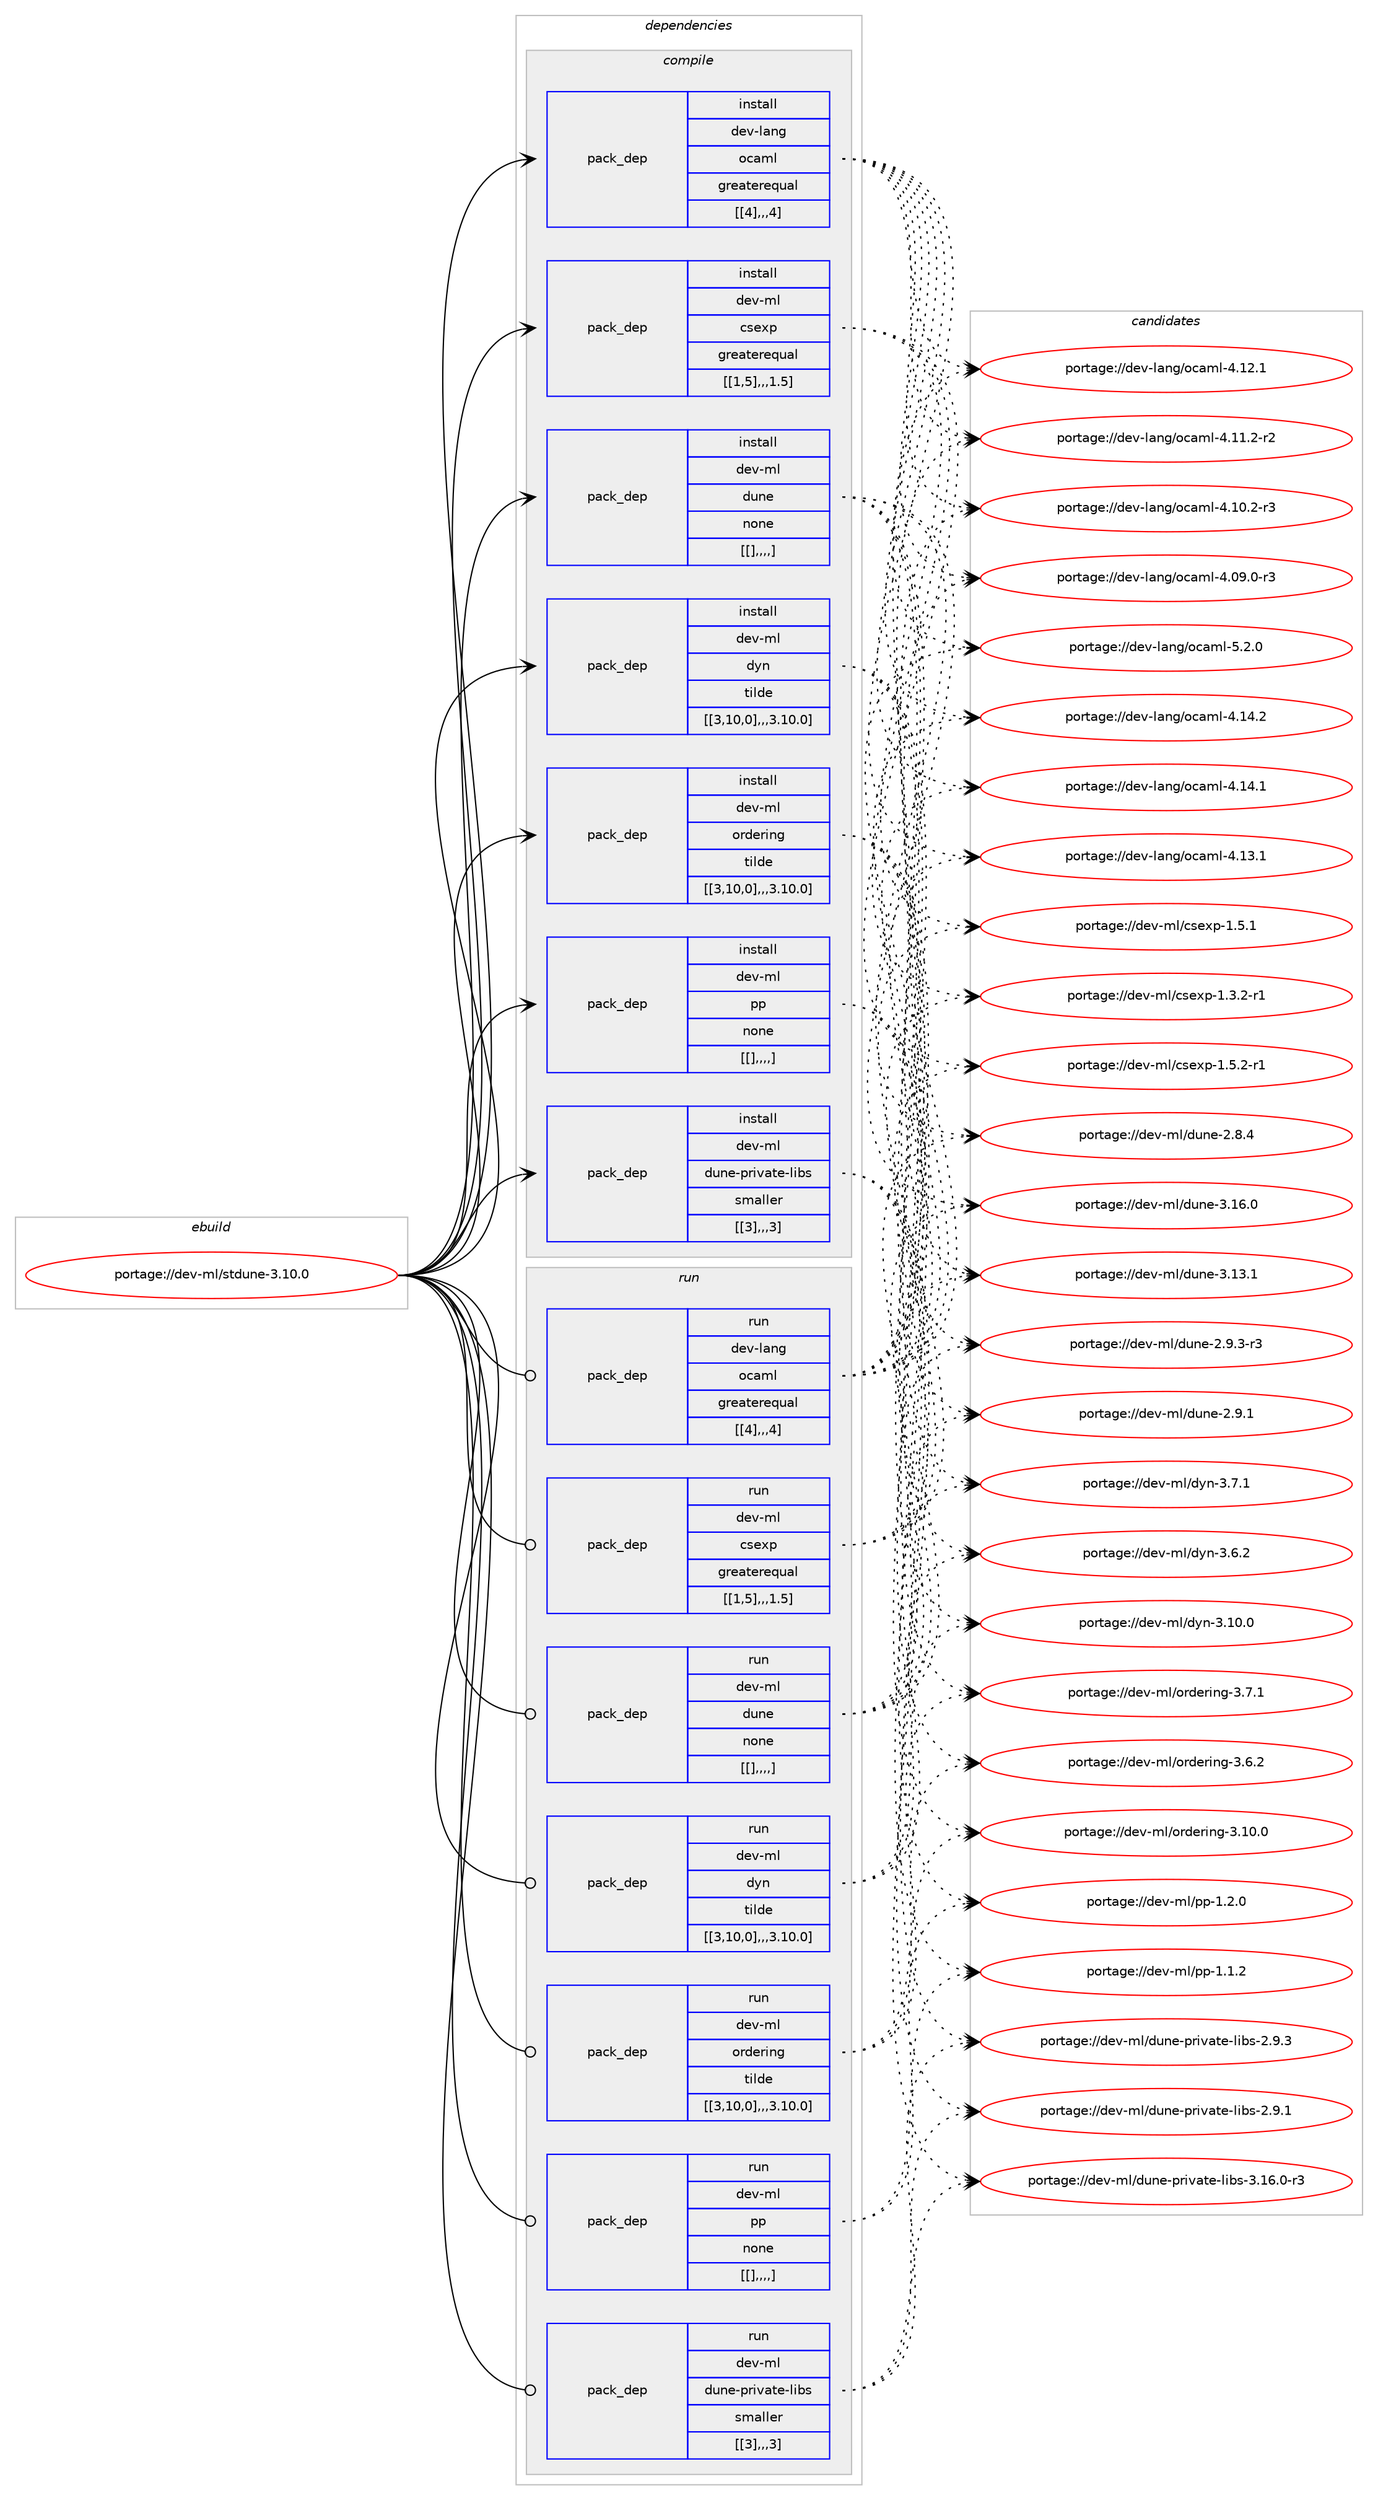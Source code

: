 digraph prolog {

# *************
# Graph options
# *************

newrank=true;
concentrate=true;
compound=true;
graph [rankdir=LR,fontname=Helvetica,fontsize=10,ranksep=1.5];#, ranksep=2.5, nodesep=0.2];
edge  [arrowhead=vee];
node  [fontname=Helvetica,fontsize=10];

# **********
# The ebuild
# **********

subgraph cluster_leftcol {
color=gray;
label=<<i>ebuild</i>>;
id [label="portage://dev-ml/stdune-3.10.0", color=red, width=4, href="../dev-ml/stdune-3.10.0.svg"];
}

# ****************
# The dependencies
# ****************

subgraph cluster_midcol {
color=gray;
label=<<i>dependencies</i>>;
subgraph cluster_compile {
fillcolor="#eeeeee";
style=filled;
label=<<i>compile</i>>;
subgraph pack94487 {
dependency126438 [label=<<TABLE BORDER="0" CELLBORDER="1" CELLSPACING="0" CELLPADDING="4" WIDTH="220"><TR><TD ROWSPAN="6" CELLPADDING="30">pack_dep</TD></TR><TR><TD WIDTH="110">install</TD></TR><TR><TD>dev-lang</TD></TR><TR><TD>ocaml</TD></TR><TR><TD>greaterequal</TD></TR><TR><TD>[[4],,,4]</TD></TR></TABLE>>, shape=none, color=blue];
}
id:e -> dependency126438:w [weight=20,style="solid",arrowhead="vee"];
subgraph pack94488 {
dependency126439 [label=<<TABLE BORDER="0" CELLBORDER="1" CELLSPACING="0" CELLPADDING="4" WIDTH="220"><TR><TD ROWSPAN="6" CELLPADDING="30">pack_dep</TD></TR><TR><TD WIDTH="110">install</TD></TR><TR><TD>dev-ml</TD></TR><TR><TD>csexp</TD></TR><TR><TD>greaterequal</TD></TR><TR><TD>[[1,5],,,1.5]</TD></TR></TABLE>>, shape=none, color=blue];
}
id:e -> dependency126439:w [weight=20,style="solid",arrowhead="vee"];
subgraph pack94489 {
dependency126440 [label=<<TABLE BORDER="0" CELLBORDER="1" CELLSPACING="0" CELLPADDING="4" WIDTH="220"><TR><TD ROWSPAN="6" CELLPADDING="30">pack_dep</TD></TR><TR><TD WIDTH="110">install</TD></TR><TR><TD>dev-ml</TD></TR><TR><TD>dune</TD></TR><TR><TD>none</TD></TR><TR><TD>[[],,,,]</TD></TR></TABLE>>, shape=none, color=blue];
}
id:e -> dependency126440:w [weight=20,style="solid",arrowhead="vee"];
subgraph pack94490 {
dependency126441 [label=<<TABLE BORDER="0" CELLBORDER="1" CELLSPACING="0" CELLPADDING="4" WIDTH="220"><TR><TD ROWSPAN="6" CELLPADDING="30">pack_dep</TD></TR><TR><TD WIDTH="110">install</TD></TR><TR><TD>dev-ml</TD></TR><TR><TD>dyn</TD></TR><TR><TD>tilde</TD></TR><TR><TD>[[3,10,0],,,3.10.0]</TD></TR></TABLE>>, shape=none, color=blue];
}
id:e -> dependency126441:w [weight=20,style="solid",arrowhead="vee"];
subgraph pack94491 {
dependency126442 [label=<<TABLE BORDER="0" CELLBORDER="1" CELLSPACING="0" CELLPADDING="4" WIDTH="220"><TR><TD ROWSPAN="6" CELLPADDING="30">pack_dep</TD></TR><TR><TD WIDTH="110">install</TD></TR><TR><TD>dev-ml</TD></TR><TR><TD>ordering</TD></TR><TR><TD>tilde</TD></TR><TR><TD>[[3,10,0],,,3.10.0]</TD></TR></TABLE>>, shape=none, color=blue];
}
id:e -> dependency126442:w [weight=20,style="solid",arrowhead="vee"];
subgraph pack94492 {
dependency126443 [label=<<TABLE BORDER="0" CELLBORDER="1" CELLSPACING="0" CELLPADDING="4" WIDTH="220"><TR><TD ROWSPAN="6" CELLPADDING="30">pack_dep</TD></TR><TR><TD WIDTH="110">install</TD></TR><TR><TD>dev-ml</TD></TR><TR><TD>pp</TD></TR><TR><TD>none</TD></TR><TR><TD>[[],,,,]</TD></TR></TABLE>>, shape=none, color=blue];
}
id:e -> dependency126443:w [weight=20,style="solid",arrowhead="vee"];
subgraph pack94493 {
dependency126444 [label=<<TABLE BORDER="0" CELLBORDER="1" CELLSPACING="0" CELLPADDING="4" WIDTH="220"><TR><TD ROWSPAN="6" CELLPADDING="30">pack_dep</TD></TR><TR><TD WIDTH="110">install</TD></TR><TR><TD>dev-ml</TD></TR><TR><TD>dune-private-libs</TD></TR><TR><TD>smaller</TD></TR><TR><TD>[[3],,,3]</TD></TR></TABLE>>, shape=none, color=blue];
}
id:e -> dependency126444:w [weight=20,style="solid",arrowhead="vee"];
}
subgraph cluster_compileandrun {
fillcolor="#eeeeee";
style=filled;
label=<<i>compile and run</i>>;
}
subgraph cluster_run {
fillcolor="#eeeeee";
style=filled;
label=<<i>run</i>>;
subgraph pack94494 {
dependency126445 [label=<<TABLE BORDER="0" CELLBORDER="1" CELLSPACING="0" CELLPADDING="4" WIDTH="220"><TR><TD ROWSPAN="6" CELLPADDING="30">pack_dep</TD></TR><TR><TD WIDTH="110">run</TD></TR><TR><TD>dev-lang</TD></TR><TR><TD>ocaml</TD></TR><TR><TD>greaterequal</TD></TR><TR><TD>[[4],,,4]</TD></TR></TABLE>>, shape=none, color=blue];
}
id:e -> dependency126445:w [weight=20,style="solid",arrowhead="odot"];
subgraph pack94495 {
dependency126446 [label=<<TABLE BORDER="0" CELLBORDER="1" CELLSPACING="0" CELLPADDING="4" WIDTH="220"><TR><TD ROWSPAN="6" CELLPADDING="30">pack_dep</TD></TR><TR><TD WIDTH="110">run</TD></TR><TR><TD>dev-ml</TD></TR><TR><TD>csexp</TD></TR><TR><TD>greaterequal</TD></TR><TR><TD>[[1,5],,,1.5]</TD></TR></TABLE>>, shape=none, color=blue];
}
id:e -> dependency126446:w [weight=20,style="solid",arrowhead="odot"];
subgraph pack94496 {
dependency126447 [label=<<TABLE BORDER="0" CELLBORDER="1" CELLSPACING="0" CELLPADDING="4" WIDTH="220"><TR><TD ROWSPAN="6" CELLPADDING="30">pack_dep</TD></TR><TR><TD WIDTH="110">run</TD></TR><TR><TD>dev-ml</TD></TR><TR><TD>dune</TD></TR><TR><TD>none</TD></TR><TR><TD>[[],,,,]</TD></TR></TABLE>>, shape=none, color=blue];
}
id:e -> dependency126447:w [weight=20,style="solid",arrowhead="odot"];
subgraph pack94497 {
dependency126448 [label=<<TABLE BORDER="0" CELLBORDER="1" CELLSPACING="0" CELLPADDING="4" WIDTH="220"><TR><TD ROWSPAN="6" CELLPADDING="30">pack_dep</TD></TR><TR><TD WIDTH="110">run</TD></TR><TR><TD>dev-ml</TD></TR><TR><TD>dyn</TD></TR><TR><TD>tilde</TD></TR><TR><TD>[[3,10,0],,,3.10.0]</TD></TR></TABLE>>, shape=none, color=blue];
}
id:e -> dependency126448:w [weight=20,style="solid",arrowhead="odot"];
subgraph pack94498 {
dependency126449 [label=<<TABLE BORDER="0" CELLBORDER="1" CELLSPACING="0" CELLPADDING="4" WIDTH="220"><TR><TD ROWSPAN="6" CELLPADDING="30">pack_dep</TD></TR><TR><TD WIDTH="110">run</TD></TR><TR><TD>dev-ml</TD></TR><TR><TD>ordering</TD></TR><TR><TD>tilde</TD></TR><TR><TD>[[3,10,0],,,3.10.0]</TD></TR></TABLE>>, shape=none, color=blue];
}
id:e -> dependency126449:w [weight=20,style="solid",arrowhead="odot"];
subgraph pack94499 {
dependency126450 [label=<<TABLE BORDER="0" CELLBORDER="1" CELLSPACING="0" CELLPADDING="4" WIDTH="220"><TR><TD ROWSPAN="6" CELLPADDING="30">pack_dep</TD></TR><TR><TD WIDTH="110">run</TD></TR><TR><TD>dev-ml</TD></TR><TR><TD>pp</TD></TR><TR><TD>none</TD></TR><TR><TD>[[],,,,]</TD></TR></TABLE>>, shape=none, color=blue];
}
id:e -> dependency126450:w [weight=20,style="solid",arrowhead="odot"];
subgraph pack94500 {
dependency126451 [label=<<TABLE BORDER="0" CELLBORDER="1" CELLSPACING="0" CELLPADDING="4" WIDTH="220"><TR><TD ROWSPAN="6" CELLPADDING="30">pack_dep</TD></TR><TR><TD WIDTH="110">run</TD></TR><TR><TD>dev-ml</TD></TR><TR><TD>dune-private-libs</TD></TR><TR><TD>smaller</TD></TR><TR><TD>[[3],,,3]</TD></TR></TABLE>>, shape=none, color=blue];
}
id:e -> dependency126451:w [weight=20,style="solid",arrowhead="odot"];
}
}

# **************
# The candidates
# **************

subgraph cluster_choices {
rank=same;
color=gray;
label=<<i>candidates</i>>;

subgraph choice94487 {
color=black;
nodesep=1;
choice1001011184510897110103471119997109108455346504648 [label="portage://dev-lang/ocaml-5.2.0", color=red, width=4,href="../dev-lang/ocaml-5.2.0.svg"];
choice100101118451089711010347111999710910845524649524650 [label="portage://dev-lang/ocaml-4.14.2", color=red, width=4,href="../dev-lang/ocaml-4.14.2.svg"];
choice100101118451089711010347111999710910845524649524649 [label="portage://dev-lang/ocaml-4.14.1", color=red, width=4,href="../dev-lang/ocaml-4.14.1.svg"];
choice100101118451089711010347111999710910845524649514649 [label="portage://dev-lang/ocaml-4.13.1", color=red, width=4,href="../dev-lang/ocaml-4.13.1.svg"];
choice100101118451089711010347111999710910845524649504649 [label="portage://dev-lang/ocaml-4.12.1", color=red, width=4,href="../dev-lang/ocaml-4.12.1.svg"];
choice1001011184510897110103471119997109108455246494946504511450 [label="portage://dev-lang/ocaml-4.11.2-r2", color=red, width=4,href="../dev-lang/ocaml-4.11.2-r2.svg"];
choice1001011184510897110103471119997109108455246494846504511451 [label="portage://dev-lang/ocaml-4.10.2-r3", color=red, width=4,href="../dev-lang/ocaml-4.10.2-r3.svg"];
choice1001011184510897110103471119997109108455246485746484511451 [label="portage://dev-lang/ocaml-4.09.0-r3", color=red, width=4,href="../dev-lang/ocaml-4.09.0-r3.svg"];
dependency126438:e -> choice1001011184510897110103471119997109108455346504648:w [style=dotted,weight="100"];
dependency126438:e -> choice100101118451089711010347111999710910845524649524650:w [style=dotted,weight="100"];
dependency126438:e -> choice100101118451089711010347111999710910845524649524649:w [style=dotted,weight="100"];
dependency126438:e -> choice100101118451089711010347111999710910845524649514649:w [style=dotted,weight="100"];
dependency126438:e -> choice100101118451089711010347111999710910845524649504649:w [style=dotted,weight="100"];
dependency126438:e -> choice1001011184510897110103471119997109108455246494946504511450:w [style=dotted,weight="100"];
dependency126438:e -> choice1001011184510897110103471119997109108455246494846504511451:w [style=dotted,weight="100"];
dependency126438:e -> choice1001011184510897110103471119997109108455246485746484511451:w [style=dotted,weight="100"];
}
subgraph choice94488 {
color=black;
nodesep=1;
choice1001011184510910847991151011201124549465346504511449 [label="portage://dev-ml/csexp-1.5.2-r1", color=red, width=4,href="../dev-ml/csexp-1.5.2-r1.svg"];
choice100101118451091084799115101120112454946534649 [label="portage://dev-ml/csexp-1.5.1", color=red, width=4,href="../dev-ml/csexp-1.5.1.svg"];
choice1001011184510910847991151011201124549465146504511449 [label="portage://dev-ml/csexp-1.3.2-r1", color=red, width=4,href="../dev-ml/csexp-1.3.2-r1.svg"];
dependency126439:e -> choice1001011184510910847991151011201124549465346504511449:w [style=dotted,weight="100"];
dependency126439:e -> choice100101118451091084799115101120112454946534649:w [style=dotted,weight="100"];
dependency126439:e -> choice1001011184510910847991151011201124549465146504511449:w [style=dotted,weight="100"];
}
subgraph choice94489 {
color=black;
nodesep=1;
choice100101118451091084710011711010145514649544648 [label="portage://dev-ml/dune-3.16.0", color=red, width=4,href="../dev-ml/dune-3.16.0.svg"];
choice100101118451091084710011711010145514649514649 [label="portage://dev-ml/dune-3.13.1", color=red, width=4,href="../dev-ml/dune-3.13.1.svg"];
choice10010111845109108471001171101014550465746514511451 [label="portage://dev-ml/dune-2.9.3-r3", color=red, width=4,href="../dev-ml/dune-2.9.3-r3.svg"];
choice1001011184510910847100117110101455046574649 [label="portage://dev-ml/dune-2.9.1", color=red, width=4,href="../dev-ml/dune-2.9.1.svg"];
choice1001011184510910847100117110101455046564652 [label="portage://dev-ml/dune-2.8.4", color=red, width=4,href="../dev-ml/dune-2.8.4.svg"];
dependency126440:e -> choice100101118451091084710011711010145514649544648:w [style=dotted,weight="100"];
dependency126440:e -> choice100101118451091084710011711010145514649514649:w [style=dotted,weight="100"];
dependency126440:e -> choice10010111845109108471001171101014550465746514511451:w [style=dotted,weight="100"];
dependency126440:e -> choice1001011184510910847100117110101455046574649:w [style=dotted,weight="100"];
dependency126440:e -> choice1001011184510910847100117110101455046564652:w [style=dotted,weight="100"];
}
subgraph choice94490 {
color=black;
nodesep=1;
choice100101118451091084710012111045514649484648 [label="portage://dev-ml/dyn-3.10.0", color=red, width=4,href="../dev-ml/dyn-3.10.0.svg"];
choice1001011184510910847100121110455146554649 [label="portage://dev-ml/dyn-3.7.1", color=red, width=4,href="../dev-ml/dyn-3.7.1.svg"];
choice1001011184510910847100121110455146544650 [label="portage://dev-ml/dyn-3.6.2", color=red, width=4,href="../dev-ml/dyn-3.6.2.svg"];
dependency126441:e -> choice100101118451091084710012111045514649484648:w [style=dotted,weight="100"];
dependency126441:e -> choice1001011184510910847100121110455146554649:w [style=dotted,weight="100"];
dependency126441:e -> choice1001011184510910847100121110455146544650:w [style=dotted,weight="100"];
}
subgraph choice94491 {
color=black;
nodesep=1;
choice100101118451091084711111410010111410511010345514649484648 [label="portage://dev-ml/ordering-3.10.0", color=red, width=4,href="../dev-ml/ordering-3.10.0.svg"];
choice1001011184510910847111114100101114105110103455146554649 [label="portage://dev-ml/ordering-3.7.1", color=red, width=4,href="../dev-ml/ordering-3.7.1.svg"];
choice1001011184510910847111114100101114105110103455146544650 [label="portage://dev-ml/ordering-3.6.2", color=red, width=4,href="../dev-ml/ordering-3.6.2.svg"];
dependency126442:e -> choice100101118451091084711111410010111410511010345514649484648:w [style=dotted,weight="100"];
dependency126442:e -> choice1001011184510910847111114100101114105110103455146554649:w [style=dotted,weight="100"];
dependency126442:e -> choice1001011184510910847111114100101114105110103455146544650:w [style=dotted,weight="100"];
}
subgraph choice94492 {
color=black;
nodesep=1;
choice1001011184510910847112112454946504648 [label="portage://dev-ml/pp-1.2.0", color=red, width=4,href="../dev-ml/pp-1.2.0.svg"];
choice1001011184510910847112112454946494650 [label="portage://dev-ml/pp-1.1.2", color=red, width=4,href="../dev-ml/pp-1.1.2.svg"];
dependency126443:e -> choice1001011184510910847112112454946504648:w [style=dotted,weight="100"];
dependency126443:e -> choice1001011184510910847112112454946494650:w [style=dotted,weight="100"];
}
subgraph choice94493 {
color=black;
nodesep=1;
choice100101118451091084710011711010145112114105118971161014510810598115455146495446484511451 [label="portage://dev-ml/dune-private-libs-3.16.0-r3", color=red, width=4,href="../dev-ml/dune-private-libs-3.16.0-r3.svg"];
choice100101118451091084710011711010145112114105118971161014510810598115455046574651 [label="portage://dev-ml/dune-private-libs-2.9.3", color=red, width=4,href="../dev-ml/dune-private-libs-2.9.3.svg"];
choice100101118451091084710011711010145112114105118971161014510810598115455046574649 [label="portage://dev-ml/dune-private-libs-2.9.1", color=red, width=4,href="../dev-ml/dune-private-libs-2.9.1.svg"];
dependency126444:e -> choice100101118451091084710011711010145112114105118971161014510810598115455146495446484511451:w [style=dotted,weight="100"];
dependency126444:e -> choice100101118451091084710011711010145112114105118971161014510810598115455046574651:w [style=dotted,weight="100"];
dependency126444:e -> choice100101118451091084710011711010145112114105118971161014510810598115455046574649:w [style=dotted,weight="100"];
}
subgraph choice94494 {
color=black;
nodesep=1;
choice1001011184510897110103471119997109108455346504648 [label="portage://dev-lang/ocaml-5.2.0", color=red, width=4,href="../dev-lang/ocaml-5.2.0.svg"];
choice100101118451089711010347111999710910845524649524650 [label="portage://dev-lang/ocaml-4.14.2", color=red, width=4,href="../dev-lang/ocaml-4.14.2.svg"];
choice100101118451089711010347111999710910845524649524649 [label="portage://dev-lang/ocaml-4.14.1", color=red, width=4,href="../dev-lang/ocaml-4.14.1.svg"];
choice100101118451089711010347111999710910845524649514649 [label="portage://dev-lang/ocaml-4.13.1", color=red, width=4,href="../dev-lang/ocaml-4.13.1.svg"];
choice100101118451089711010347111999710910845524649504649 [label="portage://dev-lang/ocaml-4.12.1", color=red, width=4,href="../dev-lang/ocaml-4.12.1.svg"];
choice1001011184510897110103471119997109108455246494946504511450 [label="portage://dev-lang/ocaml-4.11.2-r2", color=red, width=4,href="../dev-lang/ocaml-4.11.2-r2.svg"];
choice1001011184510897110103471119997109108455246494846504511451 [label="portage://dev-lang/ocaml-4.10.2-r3", color=red, width=4,href="../dev-lang/ocaml-4.10.2-r3.svg"];
choice1001011184510897110103471119997109108455246485746484511451 [label="portage://dev-lang/ocaml-4.09.0-r3", color=red, width=4,href="../dev-lang/ocaml-4.09.0-r3.svg"];
dependency126445:e -> choice1001011184510897110103471119997109108455346504648:w [style=dotted,weight="100"];
dependency126445:e -> choice100101118451089711010347111999710910845524649524650:w [style=dotted,weight="100"];
dependency126445:e -> choice100101118451089711010347111999710910845524649524649:w [style=dotted,weight="100"];
dependency126445:e -> choice100101118451089711010347111999710910845524649514649:w [style=dotted,weight="100"];
dependency126445:e -> choice100101118451089711010347111999710910845524649504649:w [style=dotted,weight="100"];
dependency126445:e -> choice1001011184510897110103471119997109108455246494946504511450:w [style=dotted,weight="100"];
dependency126445:e -> choice1001011184510897110103471119997109108455246494846504511451:w [style=dotted,weight="100"];
dependency126445:e -> choice1001011184510897110103471119997109108455246485746484511451:w [style=dotted,weight="100"];
}
subgraph choice94495 {
color=black;
nodesep=1;
choice1001011184510910847991151011201124549465346504511449 [label="portage://dev-ml/csexp-1.5.2-r1", color=red, width=4,href="../dev-ml/csexp-1.5.2-r1.svg"];
choice100101118451091084799115101120112454946534649 [label="portage://dev-ml/csexp-1.5.1", color=red, width=4,href="../dev-ml/csexp-1.5.1.svg"];
choice1001011184510910847991151011201124549465146504511449 [label="portage://dev-ml/csexp-1.3.2-r1", color=red, width=4,href="../dev-ml/csexp-1.3.2-r1.svg"];
dependency126446:e -> choice1001011184510910847991151011201124549465346504511449:w [style=dotted,weight="100"];
dependency126446:e -> choice100101118451091084799115101120112454946534649:w [style=dotted,weight="100"];
dependency126446:e -> choice1001011184510910847991151011201124549465146504511449:w [style=dotted,weight="100"];
}
subgraph choice94496 {
color=black;
nodesep=1;
choice100101118451091084710011711010145514649544648 [label="portage://dev-ml/dune-3.16.0", color=red, width=4,href="../dev-ml/dune-3.16.0.svg"];
choice100101118451091084710011711010145514649514649 [label="portage://dev-ml/dune-3.13.1", color=red, width=4,href="../dev-ml/dune-3.13.1.svg"];
choice10010111845109108471001171101014550465746514511451 [label="portage://dev-ml/dune-2.9.3-r3", color=red, width=4,href="../dev-ml/dune-2.9.3-r3.svg"];
choice1001011184510910847100117110101455046574649 [label="portage://dev-ml/dune-2.9.1", color=red, width=4,href="../dev-ml/dune-2.9.1.svg"];
choice1001011184510910847100117110101455046564652 [label="portage://dev-ml/dune-2.8.4", color=red, width=4,href="../dev-ml/dune-2.8.4.svg"];
dependency126447:e -> choice100101118451091084710011711010145514649544648:w [style=dotted,weight="100"];
dependency126447:e -> choice100101118451091084710011711010145514649514649:w [style=dotted,weight="100"];
dependency126447:e -> choice10010111845109108471001171101014550465746514511451:w [style=dotted,weight="100"];
dependency126447:e -> choice1001011184510910847100117110101455046574649:w [style=dotted,weight="100"];
dependency126447:e -> choice1001011184510910847100117110101455046564652:w [style=dotted,weight="100"];
}
subgraph choice94497 {
color=black;
nodesep=1;
choice100101118451091084710012111045514649484648 [label="portage://dev-ml/dyn-3.10.0", color=red, width=4,href="../dev-ml/dyn-3.10.0.svg"];
choice1001011184510910847100121110455146554649 [label="portage://dev-ml/dyn-3.7.1", color=red, width=4,href="../dev-ml/dyn-3.7.1.svg"];
choice1001011184510910847100121110455146544650 [label="portage://dev-ml/dyn-3.6.2", color=red, width=4,href="../dev-ml/dyn-3.6.2.svg"];
dependency126448:e -> choice100101118451091084710012111045514649484648:w [style=dotted,weight="100"];
dependency126448:e -> choice1001011184510910847100121110455146554649:w [style=dotted,weight="100"];
dependency126448:e -> choice1001011184510910847100121110455146544650:w [style=dotted,weight="100"];
}
subgraph choice94498 {
color=black;
nodesep=1;
choice100101118451091084711111410010111410511010345514649484648 [label="portage://dev-ml/ordering-3.10.0", color=red, width=4,href="../dev-ml/ordering-3.10.0.svg"];
choice1001011184510910847111114100101114105110103455146554649 [label="portage://dev-ml/ordering-3.7.1", color=red, width=4,href="../dev-ml/ordering-3.7.1.svg"];
choice1001011184510910847111114100101114105110103455146544650 [label="portage://dev-ml/ordering-3.6.2", color=red, width=4,href="../dev-ml/ordering-3.6.2.svg"];
dependency126449:e -> choice100101118451091084711111410010111410511010345514649484648:w [style=dotted,weight="100"];
dependency126449:e -> choice1001011184510910847111114100101114105110103455146554649:w [style=dotted,weight="100"];
dependency126449:e -> choice1001011184510910847111114100101114105110103455146544650:w [style=dotted,weight="100"];
}
subgraph choice94499 {
color=black;
nodesep=1;
choice1001011184510910847112112454946504648 [label="portage://dev-ml/pp-1.2.0", color=red, width=4,href="../dev-ml/pp-1.2.0.svg"];
choice1001011184510910847112112454946494650 [label="portage://dev-ml/pp-1.1.2", color=red, width=4,href="../dev-ml/pp-1.1.2.svg"];
dependency126450:e -> choice1001011184510910847112112454946504648:w [style=dotted,weight="100"];
dependency126450:e -> choice1001011184510910847112112454946494650:w [style=dotted,weight="100"];
}
subgraph choice94500 {
color=black;
nodesep=1;
choice100101118451091084710011711010145112114105118971161014510810598115455146495446484511451 [label="portage://dev-ml/dune-private-libs-3.16.0-r3", color=red, width=4,href="../dev-ml/dune-private-libs-3.16.0-r3.svg"];
choice100101118451091084710011711010145112114105118971161014510810598115455046574651 [label="portage://dev-ml/dune-private-libs-2.9.3", color=red, width=4,href="../dev-ml/dune-private-libs-2.9.3.svg"];
choice100101118451091084710011711010145112114105118971161014510810598115455046574649 [label="portage://dev-ml/dune-private-libs-2.9.1", color=red, width=4,href="../dev-ml/dune-private-libs-2.9.1.svg"];
dependency126451:e -> choice100101118451091084710011711010145112114105118971161014510810598115455146495446484511451:w [style=dotted,weight="100"];
dependency126451:e -> choice100101118451091084710011711010145112114105118971161014510810598115455046574651:w [style=dotted,weight="100"];
dependency126451:e -> choice100101118451091084710011711010145112114105118971161014510810598115455046574649:w [style=dotted,weight="100"];
}
}

}
